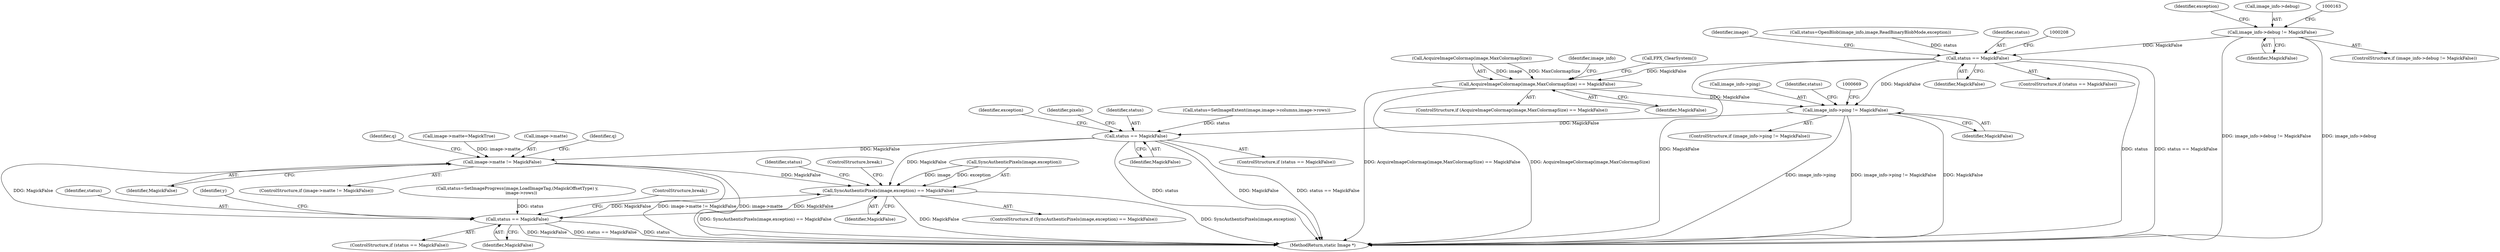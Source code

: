 digraph "0_ImageMagick_f6e9d0d9955e85bdd7540b251cd50d598dacc5e6_19@pointer" {
"1000157" [label="(Call,image_info->debug != MagickFalse)"];
"1000195" [label="(Call,status == MagickFalse)"];
"1000651" [label="(Call,AcquireImageColormap(image,MaxColormapSize) == MagickFalse)"];
"1000662" [label="(Call,image_info->ping != MagickFalse)"];
"1000687" [label="(Call,status == MagickFalse)"];
"1001160" [label="(Call,image->matte != MagickFalse)"];
"1001193" [label="(Call,SyncAuthenticPixels(image,exception) == MagickFalse)"];
"1001211" [label="(Call,status == MagickFalse)"];
"1001212" [label="(Identifier,status)"];
"1001160" [label="(Call,image->matte != MagickFalse)"];
"1001171" [label="(Identifier,q)"];
"1001210" [label="(ControlStructure,if (status == MagickFalse))"];
"1000686" [label="(ControlStructure,if (status == MagickFalse))"];
"1000638" [label="(Call,image->matte=MagickTrue)"];
"1000652" [label="(Call,AcquireImageColormap(image,MaxColormapSize))"];
"1000156" [label="(ControlStructure,if (image_info->debug != MagickFalse))"];
"1001200" [label="(Identifier,status)"];
"1000664" [label="(Identifier,image_info)"];
"1000687" [label="(Call,status == MagickFalse)"];
"1000689" [label="(Identifier,MagickFalse)"];
"1000197" [label="(Identifier,MagickFalse)"];
"1000666" [label="(Identifier,MagickFalse)"];
"1000662" [label="(Call,image_info->ping != MagickFalse)"];
"1000688" [label="(Identifier,status)"];
"1000676" [label="(Call,status=SetImageExtent(image,image->columns,image->rows))"];
"1001192" [label="(ControlStructure,if (SyncAuthenticPixels(image,exception) == MagickFalse))"];
"1000657" [label="(Call,FPX_ClearSystem())"];
"1000195" [label="(Call,status == MagickFalse)"];
"1001159" [label="(ControlStructure,if (image->matte != MagickFalse))"];
"1001198" [label="(ControlStructure,break;)"];
"1000194" [label="(ControlStructure,if (status == MagickFalse))"];
"1000157" [label="(Call,image_info->debug != MagickFalse)"];
"1001229" [label="(MethodReturn,static Image *)"];
"1000929" [label="(Identifier,y)"];
"1001199" [label="(Call,status=SetImageProgress(image,LoadImageTag,(MagickOffsetType) y,\n      image->rows))"];
"1001211" [label="(Call,status == MagickFalse)"];
"1000161" [label="(Identifier,MagickFalse)"];
"1001193" [label="(Call,SyncAuthenticPixels(image,exception) == MagickFalse)"];
"1001161" [label="(Call,image->matte)"];
"1001164" [label="(Identifier,MagickFalse)"];
"1000655" [label="(Identifier,MagickFalse)"];
"1000650" [label="(ControlStructure,if (AcquireImageColormap(image,MaxColormapSize) == MagickFalse))"];
"1000663" [label="(Call,image_info->ping)"];
"1000661" [label="(ControlStructure,if (image_info->ping != MagickFalse))"];
"1001166" [label="(Identifier,q)"];
"1000200" [label="(Identifier,image)"];
"1000187" [label="(Call,status=OpenBlob(image_info,image,ReadBinaryBlobMode,exception))"];
"1000692" [label="(Identifier,exception)"];
"1000173" [label="(Identifier,exception)"];
"1001194" [label="(Call,SyncAuthenticPixels(image,exception))"];
"1000158" [label="(Call,image_info->debug)"];
"1001197" [label="(Identifier,MagickFalse)"];
"1001214" [label="(ControlStructure,break;)"];
"1000701" [label="(Identifier,pixels)"];
"1000677" [label="(Identifier,status)"];
"1001213" [label="(Identifier,MagickFalse)"];
"1000196" [label="(Identifier,status)"];
"1000651" [label="(Call,AcquireImageColormap(image,MaxColormapSize) == MagickFalse)"];
"1000157" -> "1000156"  [label="AST: "];
"1000157" -> "1000161"  [label="CFG: "];
"1000158" -> "1000157"  [label="AST: "];
"1000161" -> "1000157"  [label="AST: "];
"1000163" -> "1000157"  [label="CFG: "];
"1000173" -> "1000157"  [label="CFG: "];
"1000157" -> "1001229"  [label="DDG: image_info->debug != MagickFalse"];
"1000157" -> "1001229"  [label="DDG: image_info->debug"];
"1000157" -> "1000195"  [label="DDG: MagickFalse"];
"1000195" -> "1000194"  [label="AST: "];
"1000195" -> "1000197"  [label="CFG: "];
"1000196" -> "1000195"  [label="AST: "];
"1000197" -> "1000195"  [label="AST: "];
"1000200" -> "1000195"  [label="CFG: "];
"1000208" -> "1000195"  [label="CFG: "];
"1000195" -> "1001229"  [label="DDG: status == MagickFalse"];
"1000195" -> "1001229"  [label="DDG: MagickFalse"];
"1000195" -> "1001229"  [label="DDG: status"];
"1000187" -> "1000195"  [label="DDG: status"];
"1000195" -> "1000651"  [label="DDG: MagickFalse"];
"1000195" -> "1000662"  [label="DDG: MagickFalse"];
"1000651" -> "1000650"  [label="AST: "];
"1000651" -> "1000655"  [label="CFG: "];
"1000652" -> "1000651"  [label="AST: "];
"1000655" -> "1000651"  [label="AST: "];
"1000657" -> "1000651"  [label="CFG: "];
"1000664" -> "1000651"  [label="CFG: "];
"1000651" -> "1001229"  [label="DDG: AcquireImageColormap(image,MaxColormapSize) == MagickFalse"];
"1000651" -> "1001229"  [label="DDG: AcquireImageColormap(image,MaxColormapSize)"];
"1000652" -> "1000651"  [label="DDG: image"];
"1000652" -> "1000651"  [label="DDG: MaxColormapSize"];
"1000651" -> "1000662"  [label="DDG: MagickFalse"];
"1000662" -> "1000661"  [label="AST: "];
"1000662" -> "1000666"  [label="CFG: "];
"1000663" -> "1000662"  [label="AST: "];
"1000666" -> "1000662"  [label="AST: "];
"1000669" -> "1000662"  [label="CFG: "];
"1000677" -> "1000662"  [label="CFG: "];
"1000662" -> "1001229"  [label="DDG: image_info->ping"];
"1000662" -> "1001229"  [label="DDG: image_info->ping != MagickFalse"];
"1000662" -> "1001229"  [label="DDG: MagickFalse"];
"1000662" -> "1000687"  [label="DDG: MagickFalse"];
"1000687" -> "1000686"  [label="AST: "];
"1000687" -> "1000689"  [label="CFG: "];
"1000688" -> "1000687"  [label="AST: "];
"1000689" -> "1000687"  [label="AST: "];
"1000692" -> "1000687"  [label="CFG: "];
"1000701" -> "1000687"  [label="CFG: "];
"1000687" -> "1001229"  [label="DDG: MagickFalse"];
"1000687" -> "1001229"  [label="DDG: status == MagickFalse"];
"1000687" -> "1001229"  [label="DDG: status"];
"1000676" -> "1000687"  [label="DDG: status"];
"1000687" -> "1001160"  [label="DDG: MagickFalse"];
"1000687" -> "1001193"  [label="DDG: MagickFalse"];
"1001160" -> "1001159"  [label="AST: "];
"1001160" -> "1001164"  [label="CFG: "];
"1001161" -> "1001160"  [label="AST: "];
"1001164" -> "1001160"  [label="AST: "];
"1001166" -> "1001160"  [label="CFG: "];
"1001171" -> "1001160"  [label="CFG: "];
"1001160" -> "1001229"  [label="DDG: image->matte != MagickFalse"];
"1001160" -> "1001229"  [label="DDG: image->matte"];
"1000638" -> "1001160"  [label="DDG: image->matte"];
"1001211" -> "1001160"  [label="DDG: MagickFalse"];
"1001160" -> "1001193"  [label="DDG: MagickFalse"];
"1001193" -> "1001192"  [label="AST: "];
"1001193" -> "1001197"  [label="CFG: "];
"1001194" -> "1001193"  [label="AST: "];
"1001197" -> "1001193"  [label="AST: "];
"1001198" -> "1001193"  [label="CFG: "];
"1001200" -> "1001193"  [label="CFG: "];
"1001193" -> "1001229"  [label="DDG: MagickFalse"];
"1001193" -> "1001229"  [label="DDG: SyncAuthenticPixels(image,exception)"];
"1001193" -> "1001229"  [label="DDG: SyncAuthenticPixels(image,exception) == MagickFalse"];
"1001194" -> "1001193"  [label="DDG: image"];
"1001194" -> "1001193"  [label="DDG: exception"];
"1001211" -> "1001193"  [label="DDG: MagickFalse"];
"1001193" -> "1001211"  [label="DDG: MagickFalse"];
"1001211" -> "1001210"  [label="AST: "];
"1001211" -> "1001213"  [label="CFG: "];
"1001212" -> "1001211"  [label="AST: "];
"1001213" -> "1001211"  [label="AST: "];
"1001214" -> "1001211"  [label="CFG: "];
"1000929" -> "1001211"  [label="CFG: "];
"1001211" -> "1001229"  [label="DDG: MagickFalse"];
"1001211" -> "1001229"  [label="DDG: status == MagickFalse"];
"1001211" -> "1001229"  [label="DDG: status"];
"1001199" -> "1001211"  [label="DDG: status"];
}
